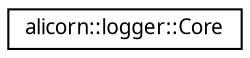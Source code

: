 digraph "Иерархия классов. Графический вид."
{
 // INTERACTIVE_SVG=YES
  edge [fontname="Verdana",fontsize="10",labelfontname="Verdana",labelfontsize="10"];
  node [fontname="Verdana",fontsize="10",shape=record];
  rankdir="LR";
  Node1 [label="alicorn::logger::Core",height=0.2,width=0.4,color="black", fillcolor="white", style="filled",URL="$a00073.html",tooltip="Класс входит в Проект Logger   Формирователь отчета. "];
}
